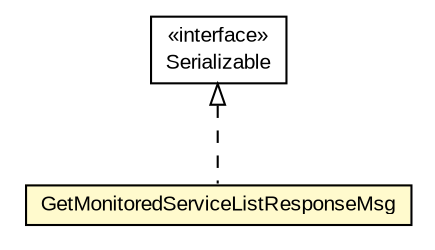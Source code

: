 #!/usr/local/bin/dot
#
# Class diagram 
# Generated by UMLGraph version R5_6-24-gf6e263 (http://www.umlgraph.org/)
#

digraph G {
	edge [fontname="arial",fontsize=10,labelfontname="arial",labelfontsize=10];
	node [fontname="arial",fontsize=10,shape=plaintext];
	nodesep=0.25;
	ranksep=0.5;
	// org.miloss.fgsms.services.interfaces.dataaccessservice.GetMonitoredServiceListResponseMsg
	c535789 [label=<<table title="org.miloss.fgsms.services.interfaces.dataaccessservice.GetMonitoredServiceListResponseMsg" border="0" cellborder="1" cellspacing="0" cellpadding="2" port="p" bgcolor="lemonChiffon" href="./GetMonitoredServiceListResponseMsg.html">
		<tr><td><table border="0" cellspacing="0" cellpadding="1">
<tr><td align="center" balign="center"> GetMonitoredServiceListResponseMsg </td></tr>
		</table></td></tr>
		</table>>, URL="./GetMonitoredServiceListResponseMsg.html", fontname="arial", fontcolor="black", fontsize=10.0];
	//org.miloss.fgsms.services.interfaces.dataaccessservice.GetMonitoredServiceListResponseMsg implements java.io.Serializable
	c536654:p -> c535789:p [dir=back,arrowtail=empty,style=dashed];
	// java.io.Serializable
	c536654 [label=<<table title="java.io.Serializable" border="0" cellborder="1" cellspacing="0" cellpadding="2" port="p" href="http://java.sun.com/j2se/1.4.2/docs/api/java/io/Serializable.html">
		<tr><td><table border="0" cellspacing="0" cellpadding="1">
<tr><td align="center" balign="center"> &#171;interface&#187; </td></tr>
<tr><td align="center" balign="center"> Serializable </td></tr>
		</table></td></tr>
		</table>>, URL="http://java.sun.com/j2se/1.4.2/docs/api/java/io/Serializable.html", fontname="arial", fontcolor="black", fontsize=10.0];
}

